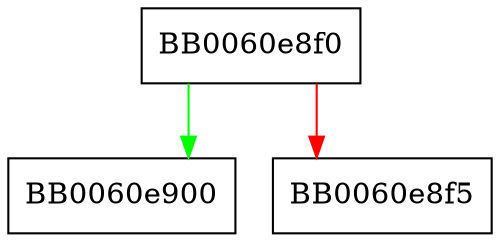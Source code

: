digraph OBJ_length {
  node [shape="box"];
  graph [splines=ortho];
  BB0060e8f0 -> BB0060e900 [color="green"];
  BB0060e8f0 -> BB0060e8f5 [color="red"];
}